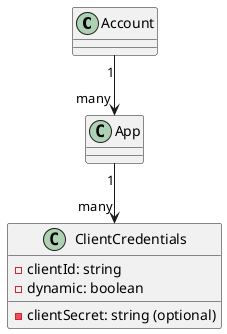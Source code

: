 @startuml
class Account {
}

class App {
}

class ClientCredentials {
  - clientId: string
  - clientSecret: string (optional)
  - dynamic: boolean
}

Account "1" --> "many" App
App "1" --> "many" ClientCredentials
@enduml
